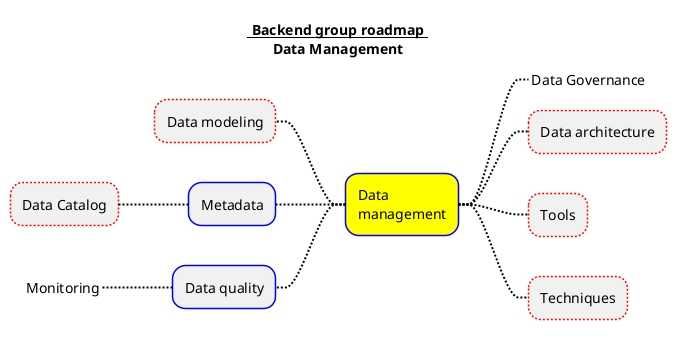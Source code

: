 @startmindmap

<style>
rootNode {
    LineColor blue
    BackgroundColor yellow
    HorizontalAlignment left
}
node {
    Padding 12
    Margin 20
    HorizontalAlignment left
    LineColor blue
}
leafNode {
    LineStyle 2
    LineColor red
    HorizontalAlignment left
}
arrow {
    LineStyle 2
    LineThickness 2
    LineColor black
}

</style>

title __ Backend group roadmap __\nData Management

* Data\nmanagement
 *_ Data Governance
 * Data architecture
 * Tools
 * Techniques
left side
** Data modeling
 * Metadata
  * Data Catalog
 * Data quality
  *_ Monitoring

@endmindmap
